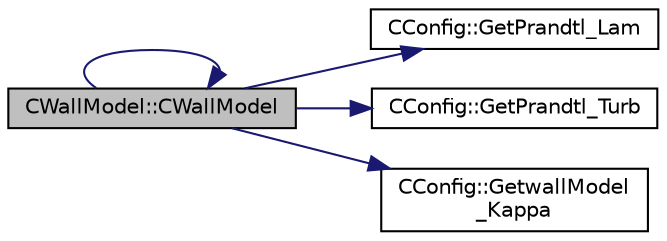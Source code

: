 digraph "CWallModel::CWallModel"
{
 // LATEX_PDF_SIZE
  edge [fontname="Helvetica",fontsize="10",labelfontname="Helvetica",labelfontsize="10"];
  node [fontname="Helvetica",fontsize="10",shape=record];
  rankdir="LR";
  Node1 [label="CWallModel::CWallModel",height=0.2,width=0.4,color="black", fillcolor="grey75", style="filled", fontcolor="black",tooltip="Constructor of the class."];
  Node1 -> Node1 [color="midnightblue",fontsize="10",style="solid",fontname="Helvetica"];
  Node1 -> Node2 [color="midnightblue",fontsize="10",style="solid",fontname="Helvetica"];
  Node2 [label="CConfig::GetPrandtl_Lam",height=0.2,width=0.4,color="black", fillcolor="white", style="filled",URL="$classCConfig.html#a502035c2b049606186e11e01b7df626a",tooltip="Get the value of the laminar Prandtl number."];
  Node1 -> Node3 [color="midnightblue",fontsize="10",style="solid",fontname="Helvetica"];
  Node3 [label="CConfig::GetPrandtl_Turb",height=0.2,width=0.4,color="black", fillcolor="white", style="filled",URL="$classCConfig.html#a4b89ad15fa82f93ca8ccfe945e2c14a7",tooltip="Get the value of the turbulent Prandtl number."];
  Node1 -> Node4 [color="midnightblue",fontsize="10",style="solid",fontname="Helvetica"];
  Node4 [label="CConfig::GetwallModel\l_Kappa",height=0.2,width=0.4,color="black", fillcolor="white", style="filled",URL="$classCConfig.html#a5153edcb6ace417caf95646286741767",tooltip="Get the value of the von Karman constant kappa for turbulence wall modeling."];
}
